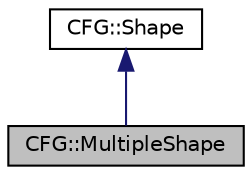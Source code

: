 digraph "CFG::MultipleShape"
{
  edge [fontname="Helvetica",fontsize="10",labelfontname="Helvetica",labelfontsize="10"];
  node [fontname="Helvetica",fontsize="10",shape=record];
  Node0 [label="CFG::MultipleShape",height=0.2,width=0.4,color="black", fillcolor="grey75", style="filled", fontcolor="black"];
  Node1 -> Node0 [dir="back",color="midnightblue",fontsize="10",style="solid"];
  Node1 [label="CFG::Shape",height=0.2,width=0.4,color="black", fillcolor="white", style="filled",URL="$struct_c_f_g_1_1_shape.html"];
}
